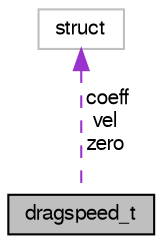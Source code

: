 digraph "dragspeed_t"
{
  edge [fontname="FreeSans",fontsize="10",labelfontname="FreeSans",labelfontsize="10"];
  node [fontname="FreeSans",fontsize="10",shape=record];
  Node1 [label="dragspeed_t",height=0.2,width=0.4,color="black", fillcolor="grey75", style="filled", fontcolor="black"];
  Node2 -> Node1 [dir="back",color="darkorchid3",fontsize="10",style="dashed",label=" coeff\nvel\nzero" ,fontname="FreeSans"];
  Node2 [label="struct",height=0.2,width=0.4,color="grey75", fillcolor="white", style="filled"];
}
